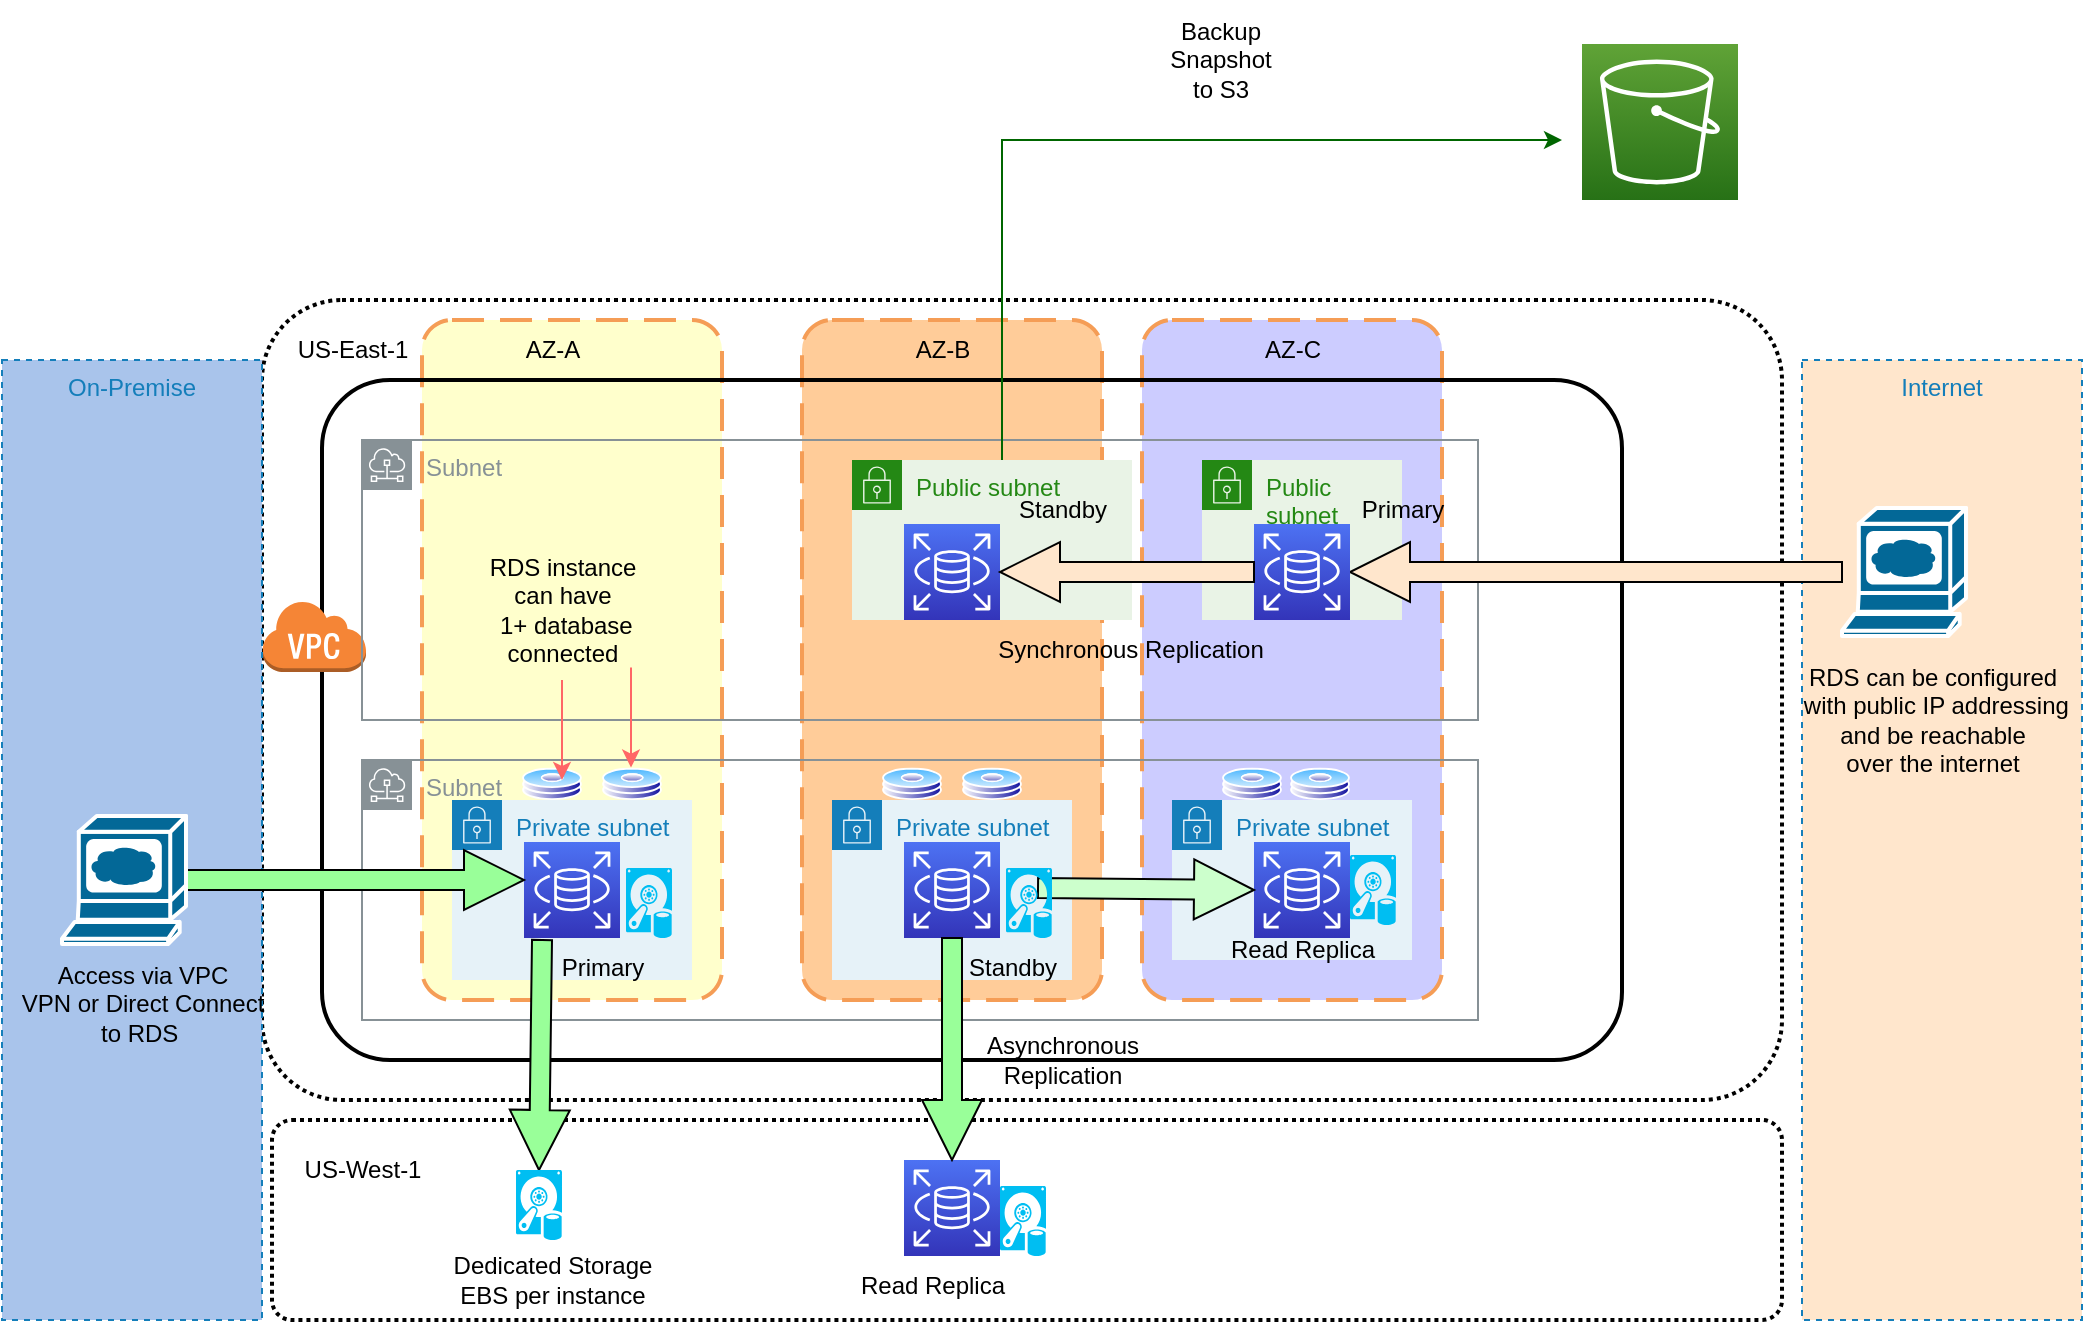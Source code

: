 <mxfile version="20.8.13" type="github">
  <diagram id="stbyG8PFdSv3hAW9tTvB" name="Page-1">
    <mxGraphModel dx="2044" dy="1727" grid="1" gridSize="10" guides="1" tooltips="1" connect="1" arrows="1" fold="1" page="1" pageScale="1" pageWidth="850" pageHeight="1100" math="0" shadow="0">
      <root>
        <mxCell id="0" />
        <mxCell id="1" parent="0" />
        <mxCell id="larNTnmImganuYbGx3xY-1" value="" style="rounded=1;arcSize=10;dashed=1;fillColor=none;gradientColor=none;dashPattern=1 1;strokeWidth=2;" parent="1" vertex="1">
          <mxGeometry x="60" y="50" width="760" height="400" as="geometry" />
        </mxCell>
        <mxCell id="larNTnmImganuYbGx3xY-3" value="" style="rounded=1;arcSize=10;dashed=1;strokeColor=#F59D56;fillColor=#FFFFCC;gradientColor=none;dashPattern=8 4;strokeWidth=2;" parent="1" vertex="1">
          <mxGeometry x="140" y="60" width="150" height="340" as="geometry" />
        </mxCell>
        <mxCell id="larNTnmImganuYbGx3xY-4" value="" style="rounded=1;arcSize=10;dashed=1;strokeColor=#F59D56;fillColor=#FFCC99;gradientColor=none;dashPattern=8 4;strokeWidth=2;" parent="1" vertex="1">
          <mxGeometry x="330" y="60" width="150" height="340" as="geometry" />
        </mxCell>
        <mxCell id="larNTnmImganuYbGx3xY-5" value="" style="rounded=1;arcSize=10;dashed=1;strokeColor=#F59D56;fillColor=#CCCCFF;gradientColor=none;dashPattern=8 4;strokeWidth=2;" parent="1" vertex="1">
          <mxGeometry x="500" y="60" width="150" height="340" as="geometry" />
        </mxCell>
        <mxCell id="larNTnmImganuYbGx3xY-6" value="" style="rounded=1;arcSize=10;dashed=0;fillColor=none;gradientColor=none;strokeWidth=2;" parent="1" vertex="1">
          <mxGeometry x="90" y="90" width="650" height="340" as="geometry" />
        </mxCell>
        <mxCell id="larNTnmImganuYbGx3xY-7" value="" style="dashed=0;html=1;shape=mxgraph.aws3.virtual_private_cloud;fillColor=#F58536;gradientColor=none;dashed=0;" parent="1" vertex="1">
          <mxGeometry x="60" y="200" width="52" height="36" as="geometry" />
        </mxCell>
        <mxCell id="larNTnmImganuYbGx3xY-10" value="Subnet" style="sketch=0;outlineConnect=0;gradientColor=none;html=1;whiteSpace=wrap;fontSize=12;fontStyle=0;shape=mxgraph.aws4.group;grIcon=mxgraph.aws4.group_subnet;strokeColor=#879196;fillColor=none;verticalAlign=top;align=left;spacingLeft=30;fontColor=#879196;dashed=0;" parent="1" vertex="1">
          <mxGeometry x="110" y="120" width="558" height="140" as="geometry" />
        </mxCell>
        <mxCell id="larNTnmImganuYbGx3xY-11" value="Private subnet" style="points=[[0,0],[0.25,0],[0.5,0],[0.75,0],[1,0],[1,0.25],[1,0.5],[1,0.75],[1,1],[0.75,1],[0.5,1],[0.25,1],[0,1],[0,0.75],[0,0.5],[0,0.25]];outlineConnect=0;gradientColor=none;html=1;whiteSpace=wrap;fontSize=12;fontStyle=0;container=1;pointerEvents=0;collapsible=0;recursiveResize=0;shape=mxgraph.aws4.group;grIcon=mxgraph.aws4.group_security_group;grStroke=0;strokeColor=#147EBA;fillColor=#E6F2F8;verticalAlign=top;align=left;spacingLeft=30;fontColor=#147EBA;dashed=0;" parent="1" vertex="1">
          <mxGeometry x="515" y="300" width="120" height="80" as="geometry" />
        </mxCell>
        <mxCell id="larNTnmImganuYbGx3xY-12" value="Public subnet" style="points=[[0,0],[0.25,0],[0.5,0],[0.75,0],[1,0],[1,0.25],[1,0.5],[1,0.75],[1,1],[0.75,1],[0.5,1],[0.25,1],[0,1],[0,0.75],[0,0.5],[0,0.25]];outlineConnect=0;gradientColor=none;html=1;whiteSpace=wrap;fontSize=12;fontStyle=0;container=1;pointerEvents=0;collapsible=0;recursiveResize=0;shape=mxgraph.aws4.group;grIcon=mxgraph.aws4.group_security_group;grStroke=0;strokeColor=#248814;fillColor=#E9F3E6;verticalAlign=top;align=left;spacingLeft=30;fontColor=#248814;dashed=0;" parent="1" vertex="1">
          <mxGeometry x="355" y="130" width="140" height="80" as="geometry" />
        </mxCell>
        <mxCell id="EKmpy8bJZApXXMo4z5-l-45" value="" style="sketch=0;points=[[0,0,0],[0.25,0,0],[0.5,0,0],[0.75,0,0],[1,0,0],[0,1,0],[0.25,1,0],[0.5,1,0],[0.75,1,0],[1,1,0],[0,0.25,0],[0,0.5,0],[0,0.75,0],[1,0.25,0],[1,0.5,0],[1,0.75,0]];outlineConnect=0;fontColor=#232F3E;gradientColor=#4D72F3;gradientDirection=north;fillColor=#3334B9;strokeColor=#ffffff;dashed=0;verticalLabelPosition=bottom;verticalAlign=top;align=center;html=1;fontSize=12;fontStyle=0;aspect=fixed;shape=mxgraph.aws4.resourceIcon;resIcon=mxgraph.aws4.rds;" vertex="1" parent="larNTnmImganuYbGx3xY-12">
          <mxGeometry x="26" y="32" width="48" height="48" as="geometry" />
        </mxCell>
        <mxCell id="EKmpy8bJZApXXMo4z5-l-48" value="Standby" style="text;html=1;align=center;verticalAlign=middle;resizable=0;points=[];autosize=1;strokeColor=none;fillColor=none;" vertex="1" parent="larNTnmImganuYbGx3xY-12">
          <mxGeometry x="70" y="10" width="70" height="30" as="geometry" />
        </mxCell>
        <mxCell id="larNTnmImganuYbGx3xY-13" value="Subnet" style="sketch=0;outlineConnect=0;gradientColor=none;html=1;whiteSpace=wrap;fontSize=12;fontStyle=0;shape=mxgraph.aws4.group;grIcon=mxgraph.aws4.group_subnet;strokeColor=#879196;fillColor=none;verticalAlign=top;align=left;spacingLeft=30;fontColor=#879196;dashed=0;" parent="1" vertex="1">
          <mxGeometry x="110" y="280" width="558" height="130" as="geometry" />
        </mxCell>
        <mxCell id="larNTnmImganuYbGx3xY-14" value="" style="rounded=1;arcSize=10;dashed=1;fillColor=none;gradientColor=none;dashPattern=1 1;strokeWidth=2;" parent="1" vertex="1">
          <mxGeometry x="65" y="460" width="755" height="100" as="geometry" />
        </mxCell>
        <mxCell id="larNTnmImganuYbGx3xY-15" value="Public subnet" style="points=[[0,0],[0.25,0],[0.5,0],[0.75,0],[1,0],[1,0.25],[1,0.5],[1,0.75],[1,1],[0.75,1],[0.5,1],[0.25,1],[0,1],[0,0.75],[0,0.5],[0,0.25]];outlineConnect=0;gradientColor=none;html=1;whiteSpace=wrap;fontSize=12;fontStyle=0;container=1;pointerEvents=0;collapsible=0;recursiveResize=0;shape=mxgraph.aws4.group;grIcon=mxgraph.aws4.group_security_group;grStroke=0;strokeColor=#248814;fillColor=#E9F3E6;verticalAlign=top;align=left;spacingLeft=30;fontColor=#248814;dashed=0;" parent="1" vertex="1">
          <mxGeometry x="530" y="130" width="100" height="80" as="geometry" />
        </mxCell>
        <mxCell id="larNTnmImganuYbGx3xY-16" value="Private subnet" style="points=[[0,0],[0.25,0],[0.5,0],[0.75,0],[1,0],[1,0.25],[1,0.5],[1,0.75],[1,1],[0.75,1],[0.5,1],[0.25,1],[0,1],[0,0.75],[0,0.5],[0,0.25]];outlineConnect=0;gradientColor=none;html=1;whiteSpace=wrap;fontSize=12;fontStyle=0;container=1;pointerEvents=0;collapsible=0;recursiveResize=0;shape=mxgraph.aws4.group;grIcon=mxgraph.aws4.group_security_group;grStroke=0;strokeColor=#147EBA;fillColor=#E6F2F8;verticalAlign=top;align=left;spacingLeft=30;fontColor=#147EBA;dashed=0;" parent="1" vertex="1">
          <mxGeometry x="345" y="300" width="120" height="90" as="geometry" />
        </mxCell>
        <mxCell id="EKmpy8bJZApXXMo4z5-l-12" value="" style="sketch=0;points=[[0,0,0],[0.25,0,0],[0.5,0,0],[0.75,0,0],[1,0,0],[0,1,0],[0.25,1,0],[0.5,1,0],[0.75,1,0],[1,1,0],[0,0.25,0],[0,0.5,0],[0,0.75,0],[1,0.25,0],[1,0.5,0],[1,0.75,0]];outlineConnect=0;fontColor=#232F3E;gradientColor=#4D72F3;gradientDirection=north;fillColor=#3334B9;strokeColor=#ffffff;dashed=0;verticalLabelPosition=bottom;verticalAlign=top;align=center;html=1;fontSize=12;fontStyle=0;aspect=fixed;shape=mxgraph.aws4.resourceIcon;resIcon=mxgraph.aws4.rds;" vertex="1" parent="larNTnmImganuYbGx3xY-16">
          <mxGeometry x="36" y="21" width="48" height="48" as="geometry" />
        </mxCell>
        <mxCell id="EKmpy8bJZApXXMo4z5-l-15" value="Standby" style="text;html=1;align=center;verticalAlign=middle;resizable=0;points=[];autosize=1;strokeColor=none;fillColor=none;" vertex="1" parent="larNTnmImganuYbGx3xY-16">
          <mxGeometry x="55" y="69" width="70" height="30" as="geometry" />
        </mxCell>
        <mxCell id="larNTnmImganuYbGx3xY-17" value="Private subnet" style="points=[[0,0],[0.25,0],[0.5,0],[0.75,0],[1,0],[1,0.25],[1,0.5],[1,0.75],[1,1],[0.75,1],[0.5,1],[0.25,1],[0,1],[0,0.75],[0,0.5],[0,0.25]];outlineConnect=0;gradientColor=none;html=1;whiteSpace=wrap;fontSize=12;fontStyle=0;container=1;pointerEvents=0;collapsible=0;recursiveResize=0;shape=mxgraph.aws4.group;grIcon=mxgraph.aws4.group_security_group;grStroke=0;strokeColor=#147EBA;fillColor=#E6F2F8;verticalAlign=top;align=left;spacingLeft=30;fontColor=#147EBA;dashed=0;" parent="1" vertex="1">
          <mxGeometry x="155" y="300" width="120" height="90" as="geometry" />
        </mxCell>
        <mxCell id="EKmpy8bJZApXXMo4z5-l-11" value="" style="sketch=0;points=[[0,0,0],[0.25,0,0],[0.5,0,0],[0.75,0,0],[1,0,0],[0,1,0],[0.25,1,0],[0.5,1,0],[0.75,1,0],[1,1,0],[0,0.25,0],[0,0.5,0],[0,0.75,0],[1,0.25,0],[1,0.5,0],[1,0.75,0]];outlineConnect=0;fontColor=#232F3E;gradientColor=#4D72F3;gradientDirection=north;fillColor=#3334B9;strokeColor=#ffffff;dashed=0;verticalLabelPosition=bottom;verticalAlign=top;align=center;html=1;fontSize=12;fontStyle=0;aspect=fixed;shape=mxgraph.aws4.resourceIcon;resIcon=mxgraph.aws4.rds;" vertex="1" parent="larNTnmImganuYbGx3xY-17">
          <mxGeometry x="36" y="21" width="48" height="48" as="geometry" />
        </mxCell>
        <mxCell id="EKmpy8bJZApXXMo4z5-l-14" value="Primary" style="text;html=1;align=center;verticalAlign=middle;resizable=0;points=[];autosize=1;strokeColor=none;fillColor=none;" vertex="1" parent="larNTnmImganuYbGx3xY-17">
          <mxGeometry x="45" y="69" width="60" height="30" as="geometry" />
        </mxCell>
        <mxCell id="larNTnmImganuYbGx3xY-18" value="AZ-A" style="text;html=1;align=center;verticalAlign=middle;resizable=0;points=[];autosize=1;strokeColor=none;fillColor=none;" parent="1" vertex="1">
          <mxGeometry x="180" y="60" width="50" height="30" as="geometry" />
        </mxCell>
        <mxCell id="larNTnmImganuYbGx3xY-19" value="AZ-B" style="text;html=1;align=center;verticalAlign=middle;resizable=0;points=[];autosize=1;strokeColor=none;fillColor=none;" parent="1" vertex="1">
          <mxGeometry x="375" y="60" width="50" height="30" as="geometry" />
        </mxCell>
        <mxCell id="larNTnmImganuYbGx3xY-20" value="AZ-C" style="text;html=1;align=center;verticalAlign=middle;resizable=0;points=[];autosize=1;strokeColor=none;fillColor=none;" parent="1" vertex="1">
          <mxGeometry x="550" y="60" width="50" height="30" as="geometry" />
        </mxCell>
        <mxCell id="larNTnmImganuYbGx3xY-21" value="US-East-1" style="text;html=1;align=center;verticalAlign=middle;resizable=0;points=[];autosize=1;strokeColor=none;fillColor=none;" parent="1" vertex="1">
          <mxGeometry x="65" y="60" width="80" height="30" as="geometry" />
        </mxCell>
        <mxCell id="larNTnmImganuYbGx3xY-22" value="US-West-1" style="text;html=1;align=center;verticalAlign=middle;resizable=0;points=[];autosize=1;strokeColor=none;fillColor=none;" parent="1" vertex="1">
          <mxGeometry x="70" y="470" width="80" height="30" as="geometry" />
        </mxCell>
        <mxCell id="EKmpy8bJZApXXMo4z5-l-1" value="On-Premise" style="fillColor=#A9C4EB;strokeColor=#147EBA;dashed=1;verticalAlign=top;fontStyle=0;fontColor=#147EBA;" vertex="1" parent="1">
          <mxGeometry x="-70" y="80" width="130" height="480" as="geometry" />
        </mxCell>
        <mxCell id="EKmpy8bJZApXXMo4z5-l-4" value="Internet" style="fillColor=#FFE6CC;strokeColor=#147EBA;dashed=1;verticalAlign=top;fontStyle=0;fontColor=#147EBA;" vertex="1" parent="1">
          <mxGeometry x="830" y="80" width="140" height="480" as="geometry" />
        </mxCell>
        <mxCell id="EKmpy8bJZApXXMo4z5-l-27" style="edgeStyle=orthogonalEdgeStyle;rounded=0;orthogonalLoop=1;jettySize=auto;html=1;shape=arrow;fillColor=#99FF99;" edge="1" parent="1" source="EKmpy8bJZApXXMo4z5-l-9" target="EKmpy8bJZApXXMo4z5-l-11">
          <mxGeometry relative="1" as="geometry">
            <Array as="points">
              <mxPoint x="215" y="340" />
              <mxPoint x="215" y="430" />
              <mxPoint x="107" y="430" />
              <mxPoint x="107" y="340" />
            </Array>
          </mxGeometry>
        </mxCell>
        <mxCell id="EKmpy8bJZApXXMo4z5-l-9" value="" style="shape=mxgraph.cisco.computers_and_peripherals.web_browser;html=1;pointerEvents=1;dashed=0;fillColor=#036897;strokeColor=#ffffff;strokeWidth=2;verticalLabelPosition=bottom;verticalAlign=top;align=center;outlineConnect=0;" vertex="1" parent="1">
          <mxGeometry x="-40" y="308" width="62" height="64" as="geometry" />
        </mxCell>
        <mxCell id="EKmpy8bJZApXXMo4z5-l-43" value="" style="edgeStyle=orthogonalEdgeStyle;shape=arrow;rounded=0;orthogonalLoop=1;jettySize=auto;html=1;fillColor=#FFE6CC;" edge="1" parent="1" source="EKmpy8bJZApXXMo4z5-l-10" target="EKmpy8bJZApXXMo4z5-l-44">
          <mxGeometry relative="1" as="geometry" />
        </mxCell>
        <mxCell id="EKmpy8bJZApXXMo4z5-l-10" value="" style="shape=mxgraph.cisco.computers_and_peripherals.web_browser;html=1;pointerEvents=1;dashed=0;fillColor=#036897;strokeColor=#ffffff;strokeWidth=2;verticalLabelPosition=bottom;verticalAlign=top;align=center;outlineConnect=0;" vertex="1" parent="1">
          <mxGeometry x="850" y="154" width="62" height="64" as="geometry" />
        </mxCell>
        <mxCell id="EKmpy8bJZApXXMo4z5-l-13" value="" style="sketch=0;points=[[0,0,0],[0.25,0,0],[0.5,0,0],[0.75,0,0],[1,0,0],[0,1,0],[0.25,1,0],[0.5,1,0],[0.75,1,0],[1,1,0],[0,0.25,0],[0,0.5,0],[0,0.75,0],[1,0.25,0],[1,0.5,0],[1,0.75,0]];outlineConnect=0;fontColor=#232F3E;gradientColor=#4D72F3;gradientDirection=north;fillColor=#3334B9;strokeColor=#ffffff;dashed=0;verticalLabelPosition=bottom;verticalAlign=top;align=center;html=1;fontSize=12;fontStyle=0;aspect=fixed;shape=mxgraph.aws4.resourceIcon;resIcon=mxgraph.aws4.rds;" vertex="1" parent="1">
          <mxGeometry x="556" y="321" width="48" height="48" as="geometry" />
        </mxCell>
        <mxCell id="EKmpy8bJZApXXMo4z5-l-16" value="Read Replica" style="text;html=1;align=center;verticalAlign=middle;resizable=0;points=[];autosize=1;strokeColor=none;fillColor=none;" vertex="1" parent="1">
          <mxGeometry x="530" y="360" width="100" height="30" as="geometry" />
        </mxCell>
        <mxCell id="EKmpy8bJZApXXMo4z5-l-17" value="" style="aspect=fixed;perimeter=ellipsePerimeter;html=1;align=center;shadow=0;dashed=0;spacingTop=3;image;image=img/lib/active_directory/hard_disk.svg;fillColor=#FFE6CC;" vertex="1" parent="1">
          <mxGeometry x="230" y="283.8" width="30" height="16.2" as="geometry" />
        </mxCell>
        <mxCell id="EKmpy8bJZApXXMo4z5-l-22" value="" style="aspect=fixed;perimeter=ellipsePerimeter;html=1;align=center;shadow=0;dashed=0;spacingTop=3;image;image=img/lib/active_directory/hard_disk.svg;fillColor=#FFE6CC;" vertex="1" parent="1">
          <mxGeometry x="190" y="283.8" width="30" height="16.2" as="geometry" />
        </mxCell>
        <mxCell id="EKmpy8bJZApXXMo4z5-l-23" value="" style="aspect=fixed;perimeter=ellipsePerimeter;html=1;align=center;shadow=0;dashed=0;spacingTop=3;image;image=img/lib/active_directory/hard_disk.svg;fillColor=#FFE6CC;" vertex="1" parent="1">
          <mxGeometry x="370" y="283.8" width="30" height="16.2" as="geometry" />
        </mxCell>
        <mxCell id="EKmpy8bJZApXXMo4z5-l-24" value="" style="aspect=fixed;perimeter=ellipsePerimeter;html=1;align=center;shadow=0;dashed=0;spacingTop=3;image;image=img/lib/active_directory/hard_disk.svg;fillColor=#FFE6CC;" vertex="1" parent="1">
          <mxGeometry x="410" y="283.8" width="30" height="16.2" as="geometry" />
        </mxCell>
        <mxCell id="EKmpy8bJZApXXMo4z5-l-25" value="" style="aspect=fixed;perimeter=ellipsePerimeter;html=1;align=center;shadow=0;dashed=0;spacingTop=3;image;image=img/lib/active_directory/hard_disk.svg;fillColor=#FFE6CC;" vertex="1" parent="1">
          <mxGeometry x="540" y="283.8" width="30" height="16.2" as="geometry" />
        </mxCell>
        <mxCell id="EKmpy8bJZApXXMo4z5-l-26" value="" style="aspect=fixed;perimeter=ellipsePerimeter;html=1;align=center;shadow=0;dashed=0;spacingTop=3;image;image=img/lib/active_directory/hard_disk.svg;fillColor=#FFE6CC;" vertex="1" parent="1">
          <mxGeometry x="574" y="283.8" width="30" height="16.2" as="geometry" />
        </mxCell>
        <mxCell id="EKmpy8bJZApXXMo4z5-l-34" value="" style="edgeStyle=orthogonalEdgeStyle;shape=arrow;rounded=0;orthogonalLoop=1;jettySize=auto;html=1;fillColor=#99FF99;entryX=0.5;entryY=0;entryDx=0;entryDy=0;entryPerimeter=0;" edge="1" parent="1" target="EKmpy8bJZApXXMo4z5-l-29">
          <mxGeometry relative="1" as="geometry">
            <mxPoint x="200" y="370" as="sourcePoint" />
          </mxGeometry>
        </mxCell>
        <mxCell id="EKmpy8bJZApXXMo4z5-l-29" value="" style="verticalLabelPosition=bottom;html=1;verticalAlign=top;align=center;strokeColor=none;fillColor=#00BEF2;shape=mxgraph.azure.vhd_data_disk;pointerEvents=1;" vertex="1" parent="1">
          <mxGeometry x="187" y="485" width="23" height="35" as="geometry" />
        </mxCell>
        <mxCell id="EKmpy8bJZApXXMo4z5-l-31" value="" style="verticalLabelPosition=bottom;html=1;verticalAlign=top;align=center;strokeColor=none;fillColor=#00BEF2;shape=mxgraph.azure.vhd_data_disk;pointerEvents=1;" vertex="1" parent="1">
          <mxGeometry x="604" y="327.5" width="23" height="35" as="geometry" />
        </mxCell>
        <mxCell id="EKmpy8bJZApXXMo4z5-l-32" value="Dedicated Storage&lt;br&gt;EBS per instance&lt;br&gt;" style="text;html=1;align=center;verticalAlign=middle;resizable=0;points=[];autosize=1;strokeColor=none;fillColor=none;" vertex="1" parent="1">
          <mxGeometry x="145" y="520" width="120" height="40" as="geometry" />
        </mxCell>
        <mxCell id="EKmpy8bJZApXXMo4z5-l-35" value="" style="sketch=0;points=[[0,0,0],[0.25,0,0],[0.5,0,0],[0.75,0,0],[1,0,0],[0,1,0],[0.25,1,0],[0.5,1,0],[0.75,1,0],[1,1,0],[0,0.25,0],[0,0.5,0],[0,0.75,0],[1,0.25,0],[1,0.5,0],[1,0.75,0]];outlineConnect=0;fontColor=#232F3E;gradientColor=#4D72F3;gradientDirection=north;fillColor=#3334B9;strokeColor=#ffffff;dashed=0;verticalLabelPosition=bottom;verticalAlign=top;align=center;html=1;fontSize=12;fontStyle=0;aspect=fixed;shape=mxgraph.aws4.resourceIcon;resIcon=mxgraph.aws4.rds;" vertex="1" parent="1">
          <mxGeometry x="381" y="480" width="48" height="48" as="geometry" />
        </mxCell>
        <mxCell id="EKmpy8bJZApXXMo4z5-l-36" value="Read Replica" style="text;html=1;align=center;verticalAlign=middle;resizable=0;points=[];autosize=1;strokeColor=none;fillColor=none;" vertex="1" parent="1">
          <mxGeometry x="345" y="528" width="100" height="30" as="geometry" />
        </mxCell>
        <mxCell id="EKmpy8bJZApXXMo4z5-l-37" value="" style="edgeStyle=orthogonalEdgeStyle;shape=arrow;rounded=0;orthogonalLoop=1;jettySize=auto;html=1;fillColor=#99FF99;entryX=0.5;entryY=0;entryDx=0;entryDy=0;entryPerimeter=0;" edge="1" parent="1" source="EKmpy8bJZApXXMo4z5-l-12" target="EKmpy8bJZApXXMo4z5-l-35">
          <mxGeometry relative="1" as="geometry" />
        </mxCell>
        <mxCell id="EKmpy8bJZApXXMo4z5-l-39" value="Asynchronous&lt;br&gt;Replication" style="text;html=1;align=center;verticalAlign=middle;resizable=0;points=[];autosize=1;strokeColor=none;fillColor=none;" vertex="1" parent="1">
          <mxGeometry x="410" y="410" width="100" height="40" as="geometry" />
        </mxCell>
        <mxCell id="EKmpy8bJZApXXMo4z5-l-40" value="" style="verticalLabelPosition=bottom;html=1;verticalAlign=top;align=center;strokeColor=none;fillColor=#00BEF2;shape=mxgraph.azure.vhd_data_disk;pointerEvents=1;" vertex="1" parent="1">
          <mxGeometry x="429" y="493" width="23" height="35" as="geometry" />
        </mxCell>
        <mxCell id="EKmpy8bJZApXXMo4z5-l-41" value="" style="verticalLabelPosition=bottom;html=1;verticalAlign=top;align=center;strokeColor=none;fillColor=#00BEF2;shape=mxgraph.azure.vhd_data_disk;pointerEvents=1;" vertex="1" parent="1">
          <mxGeometry x="242" y="334" width="23" height="35" as="geometry" />
        </mxCell>
        <mxCell id="EKmpy8bJZApXXMo4z5-l-50" value="" style="edgeStyle=orthogonalEdgeStyle;shape=arrow;rounded=0;orthogonalLoop=1;jettySize=auto;html=1;fillColor=#CCFFCC;entryX=0;entryY=0.5;entryDx=0;entryDy=0;entryPerimeter=0;exitX=0.696;exitY=0.286;exitDx=0;exitDy=0;exitPerimeter=0;" edge="1" parent="1" source="EKmpy8bJZApXXMo4z5-l-42" target="EKmpy8bJZApXXMo4z5-l-13">
          <mxGeometry relative="1" as="geometry" />
        </mxCell>
        <mxCell id="EKmpy8bJZApXXMo4z5-l-42" value="" style="verticalLabelPosition=bottom;html=1;verticalAlign=top;align=center;strokeColor=none;fillColor=#00BEF2;shape=mxgraph.azure.vhd_data_disk;pointerEvents=1;" vertex="1" parent="1">
          <mxGeometry x="432" y="334" width="23" height="35" as="geometry" />
        </mxCell>
        <mxCell id="EKmpy8bJZApXXMo4z5-l-44" value="" style="sketch=0;points=[[0,0,0],[0.25,0,0],[0.5,0,0],[0.75,0,0],[1,0,0],[0,1,0],[0.25,1,0],[0.5,1,0],[0.75,1,0],[1,1,0],[0,0.25,0],[0,0.5,0],[0,0.75,0],[1,0.25,0],[1,0.5,0],[1,0.75,0]];outlineConnect=0;fontColor=#232F3E;gradientColor=#4D72F3;gradientDirection=north;fillColor=#3334B9;strokeColor=#ffffff;dashed=0;verticalLabelPosition=bottom;verticalAlign=top;align=center;html=1;fontSize=12;fontStyle=0;aspect=fixed;shape=mxgraph.aws4.resourceIcon;resIcon=mxgraph.aws4.rds;" vertex="1" parent="1">
          <mxGeometry x="556" y="162" width="48" height="48" as="geometry" />
        </mxCell>
        <mxCell id="EKmpy8bJZApXXMo4z5-l-46" style="edgeStyle=orthogonalEdgeStyle;shape=arrow;rounded=0;orthogonalLoop=1;jettySize=auto;html=1;fillColor=#FFE6CC;" edge="1" parent="1" source="EKmpy8bJZApXXMo4z5-l-44" target="EKmpy8bJZApXXMo4z5-l-45">
          <mxGeometry relative="1" as="geometry" />
        </mxCell>
        <mxCell id="EKmpy8bJZApXXMo4z5-l-47" value="Synchronous Replication" style="text;html=1;align=center;verticalAlign=middle;resizable=0;points=[];autosize=1;strokeColor=none;fillColor=none;" vertex="1" parent="1">
          <mxGeometry x="414" y="210" width="160" height="30" as="geometry" />
        </mxCell>
        <mxCell id="EKmpy8bJZApXXMo4z5-l-49" value="Primary" style="text;html=1;align=center;verticalAlign=middle;resizable=0;points=[];autosize=1;strokeColor=none;fillColor=none;" vertex="1" parent="1">
          <mxGeometry x="600" y="140" width="60" height="30" as="geometry" />
        </mxCell>
        <mxCell id="EKmpy8bJZApXXMo4z5-l-51" value="Access via VPC&lt;br&gt;VPN or Direct Connect &lt;br&gt;to RDS&amp;nbsp;" style="text;html=1;align=center;verticalAlign=middle;resizable=0;points=[];autosize=1;strokeColor=none;fillColor=none;" vertex="1" parent="1">
          <mxGeometry x="-70" y="372" width="140" height="60" as="geometry" />
        </mxCell>
        <mxCell id="EKmpy8bJZApXXMo4z5-l-52" value="RDS can be configured&lt;br&gt;&amp;nbsp;with public IP addressing &lt;br&gt;and be reachable &lt;br&gt;over the internet" style="text;html=1;align=center;verticalAlign=middle;resizable=0;points=[];autosize=1;strokeColor=none;fillColor=none;" vertex="1" parent="1">
          <mxGeometry x="815" y="225" width="160" height="70" as="geometry" />
        </mxCell>
        <mxCell id="EKmpy8bJZApXXMo4z5-l-55" value="" style="edgeStyle=orthogonalEdgeStyle;rounded=0;orthogonalLoop=1;jettySize=auto;html=1;fillColor=#CCFFCC;strokeColor=#FF6666;" edge="1" parent="1" source="EKmpy8bJZApXXMo4z5-l-53">
          <mxGeometry relative="1" as="geometry">
            <mxPoint x="210" y="290" as="targetPoint" />
          </mxGeometry>
        </mxCell>
        <mxCell id="EKmpy8bJZApXXMo4z5-l-53" value="RDS instance&lt;br&gt;can have&lt;br&gt;&amp;nbsp;1+ database &lt;br&gt;connected" style="text;html=1;align=center;verticalAlign=middle;resizable=0;points=[];autosize=1;strokeColor=none;fillColor=none;" vertex="1" parent="1">
          <mxGeometry x="160" y="170" width="100" height="70" as="geometry" />
        </mxCell>
        <mxCell id="EKmpy8bJZApXXMo4z5-l-56" value="" style="edgeStyle=orthogonalEdgeStyle;rounded=0;orthogonalLoop=1;jettySize=auto;html=1;fillColor=#CCFFCC;strokeColor=#FF6666;" edge="1" parent="1">
          <mxGeometry relative="1" as="geometry">
            <mxPoint x="244.5" y="233.8" as="sourcePoint" />
            <mxPoint x="244.5" y="283.8" as="targetPoint" />
            <Array as="points">
              <mxPoint x="244.5" y="253.8" />
              <mxPoint x="244.5" y="253.8" />
            </Array>
          </mxGeometry>
        </mxCell>
        <mxCell id="EKmpy8bJZApXXMo4z5-l-57" value="" style="sketch=0;points=[[0,0,0],[0.25,0,0],[0.5,0,0],[0.75,0,0],[1,0,0],[0,1,0],[0.25,1,0],[0.5,1,0],[0.75,1,0],[1,1,0],[0,0.25,0],[0,0.5,0],[0,0.75,0],[1,0.25,0],[1,0.5,0],[1,0.75,0]];outlineConnect=0;fontColor=#232F3E;gradientColor=#60A337;gradientDirection=north;fillColor=#277116;strokeColor=#ffffff;dashed=0;verticalLabelPosition=bottom;verticalAlign=top;align=center;html=1;fontSize=12;fontStyle=0;aspect=fixed;shape=mxgraph.aws4.resourceIcon;resIcon=mxgraph.aws4.s3;" vertex="1" parent="1">
          <mxGeometry x="720" y="-78" width="78" height="78" as="geometry" />
        </mxCell>
        <mxCell id="EKmpy8bJZApXXMo4z5-l-59" value="" style="edgeStyle=elbowEdgeStyle;rounded=0;orthogonalLoop=1;jettySize=auto;html=1;strokeColor=#006600;fillColor=#009900;elbow=vertical;" edge="1" parent="1">
          <mxGeometry relative="1" as="geometry">
            <mxPoint x="430" y="130" as="sourcePoint" />
            <mxPoint x="710" y="-30" as="targetPoint" />
            <Array as="points">
              <mxPoint x="510" y="-30" />
            </Array>
          </mxGeometry>
        </mxCell>
        <mxCell id="EKmpy8bJZApXXMo4z5-l-60" value="Backup&lt;br&gt;Snapshot&lt;br&gt;to S3" style="text;html=1;align=center;verticalAlign=middle;resizable=0;points=[];autosize=1;strokeColor=none;fillColor=none;" vertex="1" parent="1">
          <mxGeometry x="504" y="-100" width="70" height="60" as="geometry" />
        </mxCell>
      </root>
    </mxGraphModel>
  </diagram>
</mxfile>
